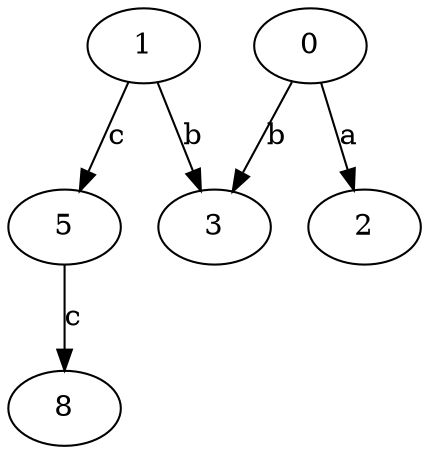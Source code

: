 strict digraph  {
1;
2;
3;
5;
0;
8;
1 -> 3  [label=b];
1 -> 5  [label=c];
5 -> 8  [label=c];
0 -> 2  [label=a];
0 -> 3  [label=b];
}
